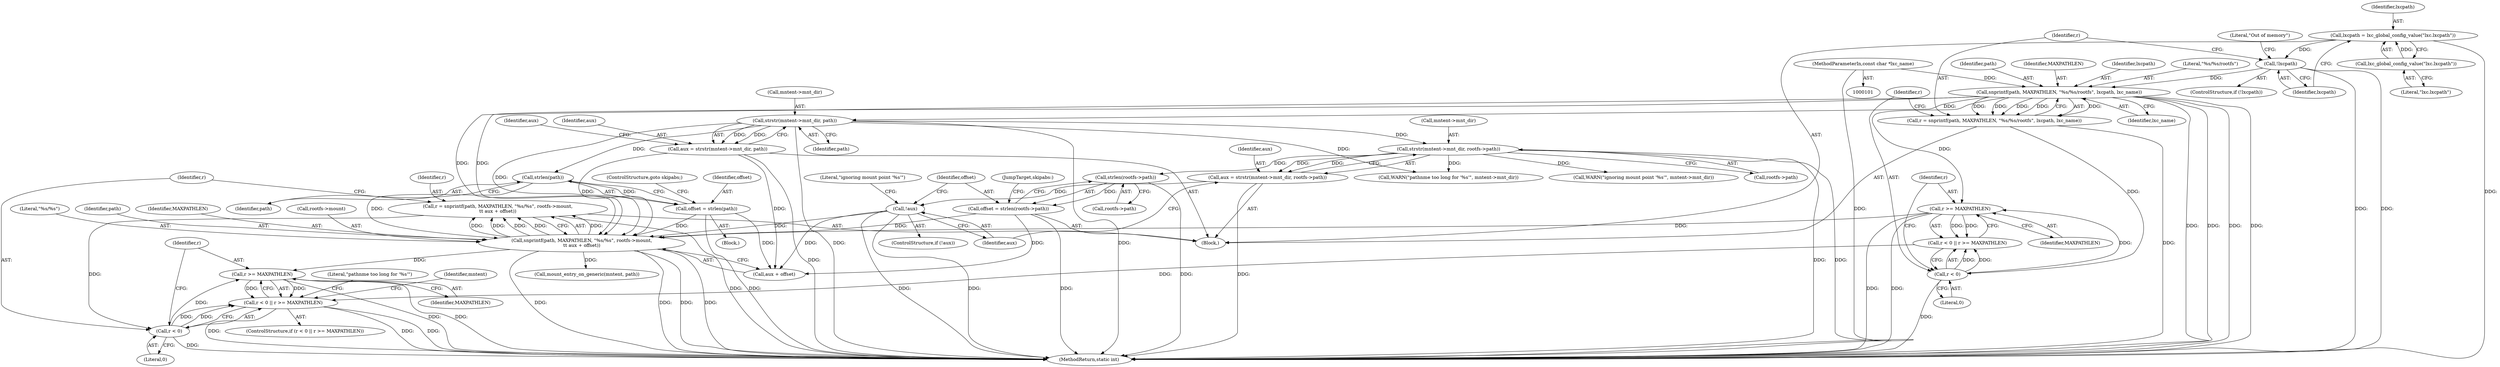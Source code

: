 digraph "0_lxc_592fd47a6245508b79fe6ac819fe6d3b2c1289be_6@API" {
"1000188" [label="(Call,r = snprintf(path, MAXPATHLEN, \"%s/%s\", rootfs->mount,\n\t\t aux + offset))"];
"1000190" [label="(Call,snprintf(path, MAXPATHLEN, \"%s/%s\", rootfs->mount,\n\t\t aux + offset))"];
"1000147" [label="(Call,strstr(mntent->mnt_dir, path))"];
"1000130" [label="(Call,snprintf(path, MAXPATHLEN, \"%s/%s/rootfs\", lxcpath, lxc_name))"];
"1000120" [label="(Call,!lxcpath)"];
"1000115" [label="(Call,lxcpath = lxc_global_config_value(\"lxc.lxcpath\"))"];
"1000117" [label="(Call,lxc_global_config_value(\"lxc.lxcpath\"))"];
"1000104" [label="(MethodParameterIn,const char *lxc_name)"];
"1000157" [label="(Call,strlen(path))"];
"1000141" [label="(Call,r >= MAXPATHLEN)"];
"1000138" [label="(Call,r < 0)"];
"1000128" [label="(Call,r = snprintf(path, MAXPATHLEN, \"%s/%s/rootfs\", lxcpath, lxc_name))"];
"1000171" [label="(Call,!aux)"];
"1000161" [label="(Call,aux = strstr(mntent->mnt_dir, rootfs->path))"];
"1000163" [label="(Call,strstr(mntent->mnt_dir, rootfs->path))"];
"1000145" [label="(Call,aux = strstr(mntent->mnt_dir, path))"];
"1000181" [label="(Call,offset = strlen(rootfs->path))"];
"1000183" [label="(Call,strlen(rootfs->path))"];
"1000155" [label="(Call,offset = strlen(path))"];
"1000202" [label="(Call,r < 0)"];
"1000201" [label="(Call,r < 0 || r >= MAXPATHLEN)"];
"1000205" [label="(Call,r >= MAXPATHLEN)"];
"1000147" [label="(Call,strstr(mntent->mnt_dir, path))"];
"1000203" [label="(Identifier,r)"];
"1000183" [label="(Call,strlen(rootfs->path))"];
"1000155" [label="(Call,offset = strlen(path))"];
"1000174" [label="(Call,WARN(\"ignoring mount point '%s'\", mntent->mnt_dir))"];
"1000193" [label="(Literal,\"%s/%s\")"];
"1000120" [label="(Call,!lxcpath)"];
"1000197" [label="(Call,aux + offset)"];
"1000218" [label="(Call,mount_entry_on_generic(mntent, path))"];
"1000142" [label="(Identifier,r)"];
"1000167" [label="(Call,rootfs->path)"];
"1000205" [label="(Call,r >= MAXPATHLEN)"];
"1000190" [label="(Call,snprintf(path, MAXPATHLEN, \"%s/%s\", rootfs->mount,\n\t\t aux + offset))"];
"1000191" [label="(Identifier,path)"];
"1000210" [label="(Literal,\"pathnme too long for '%s'\")"];
"1000105" [label="(Block,)"];
"1000206" [label="(Identifier,r)"];
"1000145" [label="(Call,aux = strstr(mntent->mnt_dir, path))"];
"1000134" [label="(Identifier,lxcpath)"];
"1000130" [label="(Call,snprintf(path, MAXPATHLEN, \"%s/%s/rootfs\", lxcpath, lxc_name))"];
"1000219" [label="(Identifier,mntent)"];
"1000202" [label="(Call,r < 0)"];
"1000157" [label="(Call,strlen(path))"];
"1000158" [label="(Identifier,path)"];
"1000207" [label="(Identifier,MAXPATHLEN)"];
"1000137" [label="(Call,r < 0 || r >= MAXPATHLEN)"];
"1000161" [label="(Call,aux = strstr(mntent->mnt_dir, rootfs->path))"];
"1000151" [label="(Identifier,path)"];
"1000192" [label="(Identifier,MAXPATHLEN)"];
"1000133" [label="(Literal,\"%s/%s/rootfs\")"];
"1000148" [label="(Call,mntent->mnt_dir)"];
"1000138" [label="(Call,r < 0)"];
"1000175" [label="(Literal,\"ignoring mount point '%s'\")"];
"1000143" [label="(Identifier,MAXPATHLEN)"];
"1000162" [label="(Identifier,aux)"];
"1000116" [label="(Identifier,lxcpath)"];
"1000194" [label="(Call,rootfs->mount)"];
"1000131" [label="(Identifier,path)"];
"1000172" [label="(Identifier,aux)"];
"1000132" [label="(Identifier,MAXPATHLEN)"];
"1000204" [label="(Literal,0)"];
"1000189" [label="(Identifier,r)"];
"1000153" [label="(Identifier,aux)"];
"1000129" [label="(Identifier,r)"];
"1000221" [label="(MethodReturn,static int)"];
"1000184" [label="(Call,rootfs->path)"];
"1000201" [label="(Call,r < 0 || r >= MAXPATHLEN)"];
"1000200" [label="(ControlStructure,if (r < 0 || r >= MAXPATHLEN))"];
"1000135" [label="(Identifier,lxc_name)"];
"1000139" [label="(Identifier,r)"];
"1000146" [label="(Identifier,aux)"];
"1000163" [label="(Call,strstr(mntent->mnt_dir, rootfs->path))"];
"1000119" [label="(ControlStructure,if (!lxcpath))"];
"1000170" [label="(ControlStructure,if (!aux))"];
"1000124" [label="(Literal,\"Out of memory\")"];
"1000159" [label="(ControlStructure,goto skipabs;)"];
"1000128" [label="(Call,r = snprintf(path, MAXPATHLEN, \"%s/%s/rootfs\", lxcpath, lxc_name))"];
"1000115" [label="(Call,lxcpath = lxc_global_config_value(\"lxc.lxcpath\"))"];
"1000117" [label="(Call,lxc_global_config_value(\"lxc.lxcpath\"))"];
"1000104" [label="(MethodParameterIn,const char *lxc_name)"];
"1000188" [label="(Call,r = snprintf(path, MAXPATHLEN, \"%s/%s\", rootfs->mount,\n\t\t aux + offset))"];
"1000182" [label="(Identifier,offset)"];
"1000209" [label="(Call,WARN(\"pathnme too long for '%s'\", mntent->mnt_dir))"];
"1000140" [label="(Literal,0)"];
"1000164" [label="(Call,mntent->mnt_dir)"];
"1000181" [label="(Call,offset = strlen(rootfs->path))"];
"1000156" [label="(Identifier,offset)"];
"1000121" [label="(Identifier,lxcpath)"];
"1000154" [label="(Block,)"];
"1000141" [label="(Call,r >= MAXPATHLEN)"];
"1000187" [label="(JumpTarget,skipabs:)"];
"1000171" [label="(Call,!aux)"];
"1000118" [label="(Literal,\"lxc.lxcpath\")"];
"1000188" -> "1000105"  [label="AST: "];
"1000188" -> "1000190"  [label="CFG: "];
"1000189" -> "1000188"  [label="AST: "];
"1000190" -> "1000188"  [label="AST: "];
"1000203" -> "1000188"  [label="CFG: "];
"1000188" -> "1000221"  [label="DDG: "];
"1000190" -> "1000188"  [label="DDG: "];
"1000190" -> "1000188"  [label="DDG: "];
"1000190" -> "1000188"  [label="DDG: "];
"1000190" -> "1000188"  [label="DDG: "];
"1000190" -> "1000188"  [label="DDG: "];
"1000188" -> "1000202"  [label="DDG: "];
"1000190" -> "1000197"  [label="CFG: "];
"1000191" -> "1000190"  [label="AST: "];
"1000192" -> "1000190"  [label="AST: "];
"1000193" -> "1000190"  [label="AST: "];
"1000194" -> "1000190"  [label="AST: "];
"1000197" -> "1000190"  [label="AST: "];
"1000190" -> "1000221"  [label="DDG: "];
"1000190" -> "1000221"  [label="DDG: "];
"1000190" -> "1000221"  [label="DDG: "];
"1000190" -> "1000221"  [label="DDG: "];
"1000147" -> "1000190"  [label="DDG: "];
"1000157" -> "1000190"  [label="DDG: "];
"1000130" -> "1000190"  [label="DDG: "];
"1000130" -> "1000190"  [label="DDG: "];
"1000141" -> "1000190"  [label="DDG: "];
"1000171" -> "1000190"  [label="DDG: "];
"1000145" -> "1000190"  [label="DDG: "];
"1000181" -> "1000190"  [label="DDG: "];
"1000155" -> "1000190"  [label="DDG: "];
"1000190" -> "1000205"  [label="DDG: "];
"1000190" -> "1000218"  [label="DDG: "];
"1000147" -> "1000145"  [label="AST: "];
"1000147" -> "1000151"  [label="CFG: "];
"1000148" -> "1000147"  [label="AST: "];
"1000151" -> "1000147"  [label="AST: "];
"1000145" -> "1000147"  [label="CFG: "];
"1000147" -> "1000221"  [label="DDG: "];
"1000147" -> "1000221"  [label="DDG: "];
"1000147" -> "1000145"  [label="DDG: "];
"1000147" -> "1000145"  [label="DDG: "];
"1000130" -> "1000147"  [label="DDG: "];
"1000147" -> "1000157"  [label="DDG: "];
"1000147" -> "1000163"  [label="DDG: "];
"1000147" -> "1000209"  [label="DDG: "];
"1000130" -> "1000128"  [label="AST: "];
"1000130" -> "1000135"  [label="CFG: "];
"1000131" -> "1000130"  [label="AST: "];
"1000132" -> "1000130"  [label="AST: "];
"1000133" -> "1000130"  [label="AST: "];
"1000134" -> "1000130"  [label="AST: "];
"1000135" -> "1000130"  [label="AST: "];
"1000128" -> "1000130"  [label="CFG: "];
"1000130" -> "1000221"  [label="DDG: "];
"1000130" -> "1000221"  [label="DDG: "];
"1000130" -> "1000221"  [label="DDG: "];
"1000130" -> "1000221"  [label="DDG: "];
"1000130" -> "1000128"  [label="DDG: "];
"1000130" -> "1000128"  [label="DDG: "];
"1000130" -> "1000128"  [label="DDG: "];
"1000130" -> "1000128"  [label="DDG: "];
"1000130" -> "1000128"  [label="DDG: "];
"1000120" -> "1000130"  [label="DDG: "];
"1000104" -> "1000130"  [label="DDG: "];
"1000130" -> "1000141"  [label="DDG: "];
"1000120" -> "1000119"  [label="AST: "];
"1000120" -> "1000121"  [label="CFG: "];
"1000121" -> "1000120"  [label="AST: "];
"1000124" -> "1000120"  [label="CFG: "];
"1000129" -> "1000120"  [label="CFG: "];
"1000120" -> "1000221"  [label="DDG: "];
"1000120" -> "1000221"  [label="DDG: "];
"1000115" -> "1000120"  [label="DDG: "];
"1000115" -> "1000105"  [label="AST: "];
"1000115" -> "1000117"  [label="CFG: "];
"1000116" -> "1000115"  [label="AST: "];
"1000117" -> "1000115"  [label="AST: "];
"1000121" -> "1000115"  [label="CFG: "];
"1000115" -> "1000221"  [label="DDG: "];
"1000117" -> "1000115"  [label="DDG: "];
"1000117" -> "1000118"  [label="CFG: "];
"1000118" -> "1000117"  [label="AST: "];
"1000104" -> "1000101"  [label="AST: "];
"1000104" -> "1000221"  [label="DDG: "];
"1000157" -> "1000155"  [label="AST: "];
"1000157" -> "1000158"  [label="CFG: "];
"1000158" -> "1000157"  [label="AST: "];
"1000155" -> "1000157"  [label="CFG: "];
"1000157" -> "1000155"  [label="DDG: "];
"1000141" -> "1000137"  [label="AST: "];
"1000141" -> "1000143"  [label="CFG: "];
"1000142" -> "1000141"  [label="AST: "];
"1000143" -> "1000141"  [label="AST: "];
"1000137" -> "1000141"  [label="CFG: "];
"1000141" -> "1000221"  [label="DDG: "];
"1000141" -> "1000221"  [label="DDG: "];
"1000141" -> "1000137"  [label="DDG: "];
"1000141" -> "1000137"  [label="DDG: "];
"1000138" -> "1000141"  [label="DDG: "];
"1000138" -> "1000137"  [label="AST: "];
"1000138" -> "1000140"  [label="CFG: "];
"1000139" -> "1000138"  [label="AST: "];
"1000140" -> "1000138"  [label="AST: "];
"1000142" -> "1000138"  [label="CFG: "];
"1000137" -> "1000138"  [label="CFG: "];
"1000138" -> "1000221"  [label="DDG: "];
"1000138" -> "1000137"  [label="DDG: "];
"1000138" -> "1000137"  [label="DDG: "];
"1000128" -> "1000138"  [label="DDG: "];
"1000128" -> "1000105"  [label="AST: "];
"1000129" -> "1000128"  [label="AST: "];
"1000139" -> "1000128"  [label="CFG: "];
"1000128" -> "1000221"  [label="DDG: "];
"1000171" -> "1000170"  [label="AST: "];
"1000171" -> "1000172"  [label="CFG: "];
"1000172" -> "1000171"  [label="AST: "];
"1000175" -> "1000171"  [label="CFG: "];
"1000182" -> "1000171"  [label="CFG: "];
"1000171" -> "1000221"  [label="DDG: "];
"1000171" -> "1000221"  [label="DDG: "];
"1000161" -> "1000171"  [label="DDG: "];
"1000171" -> "1000197"  [label="DDG: "];
"1000161" -> "1000105"  [label="AST: "];
"1000161" -> "1000163"  [label="CFG: "];
"1000162" -> "1000161"  [label="AST: "];
"1000163" -> "1000161"  [label="AST: "];
"1000172" -> "1000161"  [label="CFG: "];
"1000161" -> "1000221"  [label="DDG: "];
"1000163" -> "1000161"  [label="DDG: "];
"1000163" -> "1000161"  [label="DDG: "];
"1000163" -> "1000167"  [label="CFG: "];
"1000164" -> "1000163"  [label="AST: "];
"1000167" -> "1000163"  [label="AST: "];
"1000163" -> "1000221"  [label="DDG: "];
"1000163" -> "1000221"  [label="DDG: "];
"1000163" -> "1000174"  [label="DDG: "];
"1000163" -> "1000183"  [label="DDG: "];
"1000163" -> "1000209"  [label="DDG: "];
"1000145" -> "1000105"  [label="AST: "];
"1000146" -> "1000145"  [label="AST: "];
"1000153" -> "1000145"  [label="CFG: "];
"1000145" -> "1000221"  [label="DDG: "];
"1000145" -> "1000197"  [label="DDG: "];
"1000181" -> "1000105"  [label="AST: "];
"1000181" -> "1000183"  [label="CFG: "];
"1000182" -> "1000181"  [label="AST: "];
"1000183" -> "1000181"  [label="AST: "];
"1000187" -> "1000181"  [label="CFG: "];
"1000181" -> "1000221"  [label="DDG: "];
"1000183" -> "1000181"  [label="DDG: "];
"1000181" -> "1000197"  [label="DDG: "];
"1000183" -> "1000184"  [label="CFG: "];
"1000184" -> "1000183"  [label="AST: "];
"1000183" -> "1000221"  [label="DDG: "];
"1000155" -> "1000154"  [label="AST: "];
"1000156" -> "1000155"  [label="AST: "];
"1000159" -> "1000155"  [label="CFG: "];
"1000155" -> "1000221"  [label="DDG: "];
"1000155" -> "1000197"  [label="DDG: "];
"1000202" -> "1000201"  [label="AST: "];
"1000202" -> "1000204"  [label="CFG: "];
"1000203" -> "1000202"  [label="AST: "];
"1000204" -> "1000202"  [label="AST: "];
"1000206" -> "1000202"  [label="CFG: "];
"1000201" -> "1000202"  [label="CFG: "];
"1000202" -> "1000221"  [label="DDG: "];
"1000202" -> "1000201"  [label="DDG: "];
"1000202" -> "1000201"  [label="DDG: "];
"1000202" -> "1000205"  [label="DDG: "];
"1000201" -> "1000200"  [label="AST: "];
"1000201" -> "1000205"  [label="CFG: "];
"1000205" -> "1000201"  [label="AST: "];
"1000210" -> "1000201"  [label="CFG: "];
"1000219" -> "1000201"  [label="CFG: "];
"1000201" -> "1000221"  [label="DDG: "];
"1000201" -> "1000221"  [label="DDG: "];
"1000201" -> "1000221"  [label="DDG: "];
"1000137" -> "1000201"  [label="DDG: "];
"1000205" -> "1000201"  [label="DDG: "];
"1000205" -> "1000201"  [label="DDG: "];
"1000205" -> "1000207"  [label="CFG: "];
"1000206" -> "1000205"  [label="AST: "];
"1000207" -> "1000205"  [label="AST: "];
"1000205" -> "1000221"  [label="DDG: "];
"1000205" -> "1000221"  [label="DDG: "];
}
